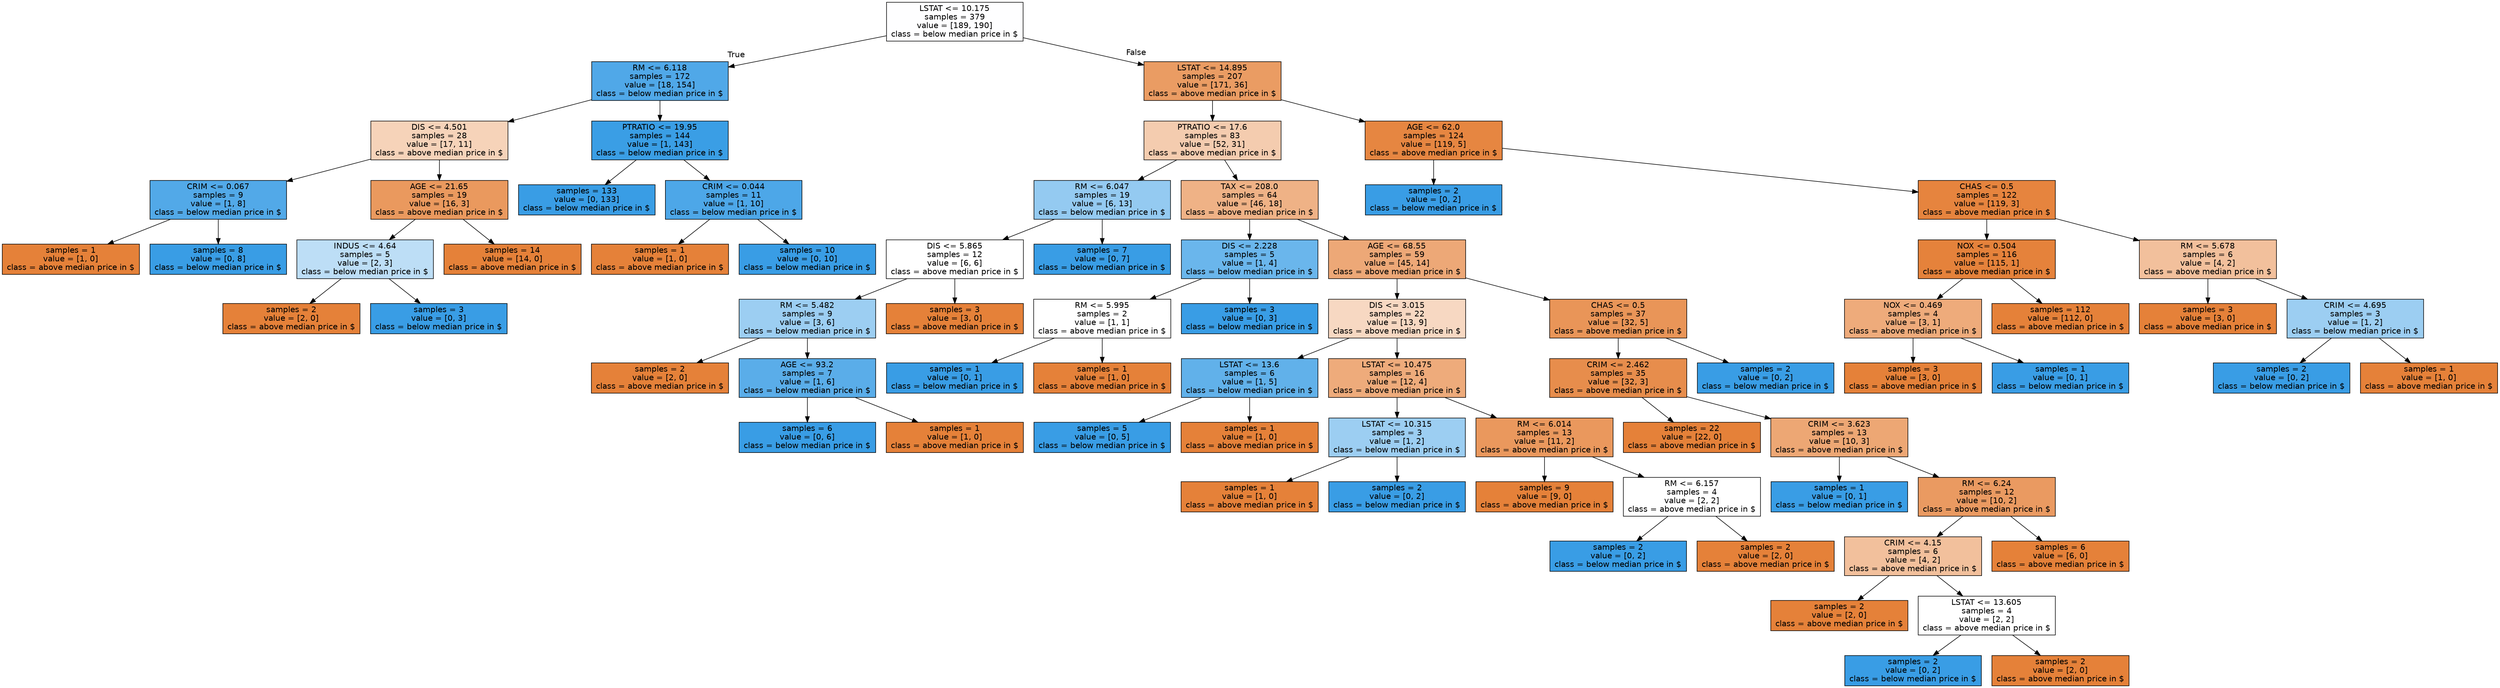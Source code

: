 digraph Tree {
node [shape=box, style="filled", color="black", fontname="helvetica"] ;
edge [fontname="helvetica"] ;
0 [label="LSTAT <= 10.175\nsamples = 379\nvalue = [189, 190]\nclass = below median price in $", fillcolor="#fefeff"] ;
1 [label="RM <= 6.118\nsamples = 172\nvalue = [18, 154]\nclass = below median price in $", fillcolor="#50a8e8"] ;
0 -> 1 [labeldistance=2.5, labelangle=45, headlabel="True"] ;
2 [label="DIS <= 4.501\nsamples = 28\nvalue = [17, 11]\nclass = above median price in $", fillcolor="#f6d3b9"] ;
1 -> 2 ;
3 [label="CRIM <= 0.067\nsamples = 9\nvalue = [1, 8]\nclass = below median price in $", fillcolor="#52a9e8"] ;
2 -> 3 ;
4 [label="samples = 1\nvalue = [1, 0]\nclass = above median price in $", fillcolor="#e58139"] ;
3 -> 4 ;
5 [label="samples = 8\nvalue = [0, 8]\nclass = below median price in $", fillcolor="#399de5"] ;
3 -> 5 ;
6 [label="AGE <= 21.65\nsamples = 19\nvalue = [16, 3]\nclass = above median price in $", fillcolor="#ea995e"] ;
2 -> 6 ;
7 [label="INDUS <= 4.64\nsamples = 5\nvalue = [2, 3]\nclass = below median price in $", fillcolor="#bddef6"] ;
6 -> 7 ;
8 [label="samples = 2\nvalue = [2, 0]\nclass = above median price in $", fillcolor="#e58139"] ;
7 -> 8 ;
9 [label="samples = 3\nvalue = [0, 3]\nclass = below median price in $", fillcolor="#399de5"] ;
7 -> 9 ;
10 [label="samples = 14\nvalue = [14, 0]\nclass = above median price in $", fillcolor="#e58139"] ;
6 -> 10 ;
11 [label="PTRATIO <= 19.95\nsamples = 144\nvalue = [1, 143]\nclass = below median price in $", fillcolor="#3a9ee5"] ;
1 -> 11 ;
12 [label="samples = 133\nvalue = [0, 133]\nclass = below median price in $", fillcolor="#399de5"] ;
11 -> 12 ;
13 [label="CRIM <= 0.044\nsamples = 11\nvalue = [1, 10]\nclass = below median price in $", fillcolor="#4da7e8"] ;
11 -> 13 ;
14 [label="samples = 1\nvalue = [1, 0]\nclass = above median price in $", fillcolor="#e58139"] ;
13 -> 14 ;
15 [label="samples = 10\nvalue = [0, 10]\nclass = below median price in $", fillcolor="#399de5"] ;
13 -> 15 ;
16 [label="LSTAT <= 14.895\nsamples = 207\nvalue = [171, 36]\nclass = above median price in $", fillcolor="#ea9c63"] ;
0 -> 16 [labeldistance=2.5, labelangle=-45, headlabel="False"] ;
17 [label="PTRATIO <= 17.6\nsamples = 83\nvalue = [52, 31]\nclass = above median price in $", fillcolor="#f4ccaf"] ;
16 -> 17 ;
18 [label="RM <= 6.047\nsamples = 19\nvalue = [6, 13]\nclass = below median price in $", fillcolor="#94caf1"] ;
17 -> 18 ;
19 [label="DIS <= 5.865\nsamples = 12\nvalue = [6, 6]\nclass = above median price in $", fillcolor="#ffffff"] ;
18 -> 19 ;
20 [label="RM <= 5.482\nsamples = 9\nvalue = [3, 6]\nclass = below median price in $", fillcolor="#9ccef2"] ;
19 -> 20 ;
21 [label="samples = 2\nvalue = [2, 0]\nclass = above median price in $", fillcolor="#e58139"] ;
20 -> 21 ;
22 [label="AGE <= 93.2\nsamples = 7\nvalue = [1, 6]\nclass = below median price in $", fillcolor="#5aade9"] ;
20 -> 22 ;
23 [label="samples = 6\nvalue = [0, 6]\nclass = below median price in $", fillcolor="#399de5"] ;
22 -> 23 ;
24 [label="samples = 1\nvalue = [1, 0]\nclass = above median price in $", fillcolor="#e58139"] ;
22 -> 24 ;
25 [label="samples = 3\nvalue = [3, 0]\nclass = above median price in $", fillcolor="#e58139"] ;
19 -> 25 ;
26 [label="samples = 7\nvalue = [0, 7]\nclass = below median price in $", fillcolor="#399de5"] ;
18 -> 26 ;
27 [label="TAX <= 208.0\nsamples = 64\nvalue = [46, 18]\nclass = above median price in $", fillcolor="#efb286"] ;
17 -> 27 ;
28 [label="DIS <= 2.228\nsamples = 5\nvalue = [1, 4]\nclass = below median price in $", fillcolor="#6ab6ec"] ;
27 -> 28 ;
29 [label="RM <= 5.995\nsamples = 2\nvalue = [1, 1]\nclass = above median price in $", fillcolor="#ffffff"] ;
28 -> 29 ;
30 [label="samples = 1\nvalue = [0, 1]\nclass = below median price in $", fillcolor="#399de5"] ;
29 -> 30 ;
31 [label="samples = 1\nvalue = [1, 0]\nclass = above median price in $", fillcolor="#e58139"] ;
29 -> 31 ;
32 [label="samples = 3\nvalue = [0, 3]\nclass = below median price in $", fillcolor="#399de5"] ;
28 -> 32 ;
33 [label="AGE <= 68.55\nsamples = 59\nvalue = [45, 14]\nclass = above median price in $", fillcolor="#eda877"] ;
27 -> 33 ;
34 [label="DIS <= 3.015\nsamples = 22\nvalue = [13, 9]\nclass = above median price in $", fillcolor="#f7d8c2"] ;
33 -> 34 ;
35 [label="LSTAT <= 13.6\nsamples = 6\nvalue = [1, 5]\nclass = below median price in $", fillcolor="#61b1ea"] ;
34 -> 35 ;
36 [label="samples = 5\nvalue = [0, 5]\nclass = below median price in $", fillcolor="#399de5"] ;
35 -> 36 ;
37 [label="samples = 1\nvalue = [1, 0]\nclass = above median price in $", fillcolor="#e58139"] ;
35 -> 37 ;
38 [label="LSTAT <= 10.475\nsamples = 16\nvalue = [12, 4]\nclass = above median price in $", fillcolor="#eeab7b"] ;
34 -> 38 ;
39 [label="LSTAT <= 10.315\nsamples = 3\nvalue = [1, 2]\nclass = below median price in $", fillcolor="#9ccef2"] ;
38 -> 39 ;
40 [label="samples = 1\nvalue = [1, 0]\nclass = above median price in $", fillcolor="#e58139"] ;
39 -> 40 ;
41 [label="samples = 2\nvalue = [0, 2]\nclass = below median price in $", fillcolor="#399de5"] ;
39 -> 41 ;
42 [label="RM <= 6.014\nsamples = 13\nvalue = [11, 2]\nclass = above median price in $", fillcolor="#ea985d"] ;
38 -> 42 ;
43 [label="samples = 9\nvalue = [9, 0]\nclass = above median price in $", fillcolor="#e58139"] ;
42 -> 43 ;
44 [label="RM <= 6.157\nsamples = 4\nvalue = [2, 2]\nclass = above median price in $", fillcolor="#ffffff"] ;
42 -> 44 ;
45 [label="samples = 2\nvalue = [0, 2]\nclass = below median price in $", fillcolor="#399de5"] ;
44 -> 45 ;
46 [label="samples = 2\nvalue = [2, 0]\nclass = above median price in $", fillcolor="#e58139"] ;
44 -> 46 ;
47 [label="CHAS <= 0.5\nsamples = 37\nvalue = [32, 5]\nclass = above median price in $", fillcolor="#e99558"] ;
33 -> 47 ;
48 [label="CRIM <= 2.462\nsamples = 35\nvalue = [32, 3]\nclass = above median price in $", fillcolor="#e78d4c"] ;
47 -> 48 ;
49 [label="samples = 22\nvalue = [22, 0]\nclass = above median price in $", fillcolor="#e58139"] ;
48 -> 49 ;
50 [label="CRIM <= 3.623\nsamples = 13\nvalue = [10, 3]\nclass = above median price in $", fillcolor="#eda774"] ;
48 -> 50 ;
51 [label="samples = 1\nvalue = [0, 1]\nclass = below median price in $", fillcolor="#399de5"] ;
50 -> 51 ;
52 [label="RM <= 6.24\nsamples = 12\nvalue = [10, 2]\nclass = above median price in $", fillcolor="#ea9a61"] ;
50 -> 52 ;
53 [label="CRIM <= 4.15\nsamples = 6\nvalue = [4, 2]\nclass = above median price in $", fillcolor="#f2c09c"] ;
52 -> 53 ;
54 [label="samples = 2\nvalue = [2, 0]\nclass = above median price in $", fillcolor="#e58139"] ;
53 -> 54 ;
55 [label="LSTAT <= 13.605\nsamples = 4\nvalue = [2, 2]\nclass = above median price in $", fillcolor="#ffffff"] ;
53 -> 55 ;
56 [label="samples = 2\nvalue = [0, 2]\nclass = below median price in $", fillcolor="#399de5"] ;
55 -> 56 ;
57 [label="samples = 2\nvalue = [2, 0]\nclass = above median price in $", fillcolor="#e58139"] ;
55 -> 57 ;
58 [label="samples = 6\nvalue = [6, 0]\nclass = above median price in $", fillcolor="#e58139"] ;
52 -> 58 ;
59 [label="samples = 2\nvalue = [0, 2]\nclass = below median price in $", fillcolor="#399de5"] ;
47 -> 59 ;
60 [label="AGE <= 62.0\nsamples = 124\nvalue = [119, 5]\nclass = above median price in $", fillcolor="#e68641"] ;
16 -> 60 ;
61 [label="samples = 2\nvalue = [0, 2]\nclass = below median price in $", fillcolor="#399de5"] ;
60 -> 61 ;
62 [label="CHAS <= 0.5\nsamples = 122\nvalue = [119, 3]\nclass = above median price in $", fillcolor="#e6843e"] ;
60 -> 62 ;
63 [label="NOX <= 0.504\nsamples = 116\nvalue = [115, 1]\nclass = above median price in $", fillcolor="#e5823b"] ;
62 -> 63 ;
64 [label="NOX <= 0.469\nsamples = 4\nvalue = [3, 1]\nclass = above median price in $", fillcolor="#eeab7b"] ;
63 -> 64 ;
65 [label="samples = 3\nvalue = [3, 0]\nclass = above median price in $", fillcolor="#e58139"] ;
64 -> 65 ;
66 [label="samples = 1\nvalue = [0, 1]\nclass = below median price in $", fillcolor="#399de5"] ;
64 -> 66 ;
67 [label="samples = 112\nvalue = [112, 0]\nclass = above median price in $", fillcolor="#e58139"] ;
63 -> 67 ;
68 [label="RM <= 5.678\nsamples = 6\nvalue = [4, 2]\nclass = above median price in $", fillcolor="#f2c09c"] ;
62 -> 68 ;
69 [label="samples = 3\nvalue = [3, 0]\nclass = above median price in $", fillcolor="#e58139"] ;
68 -> 69 ;
70 [label="CRIM <= 4.695\nsamples = 3\nvalue = [1, 2]\nclass = below median price in $", fillcolor="#9ccef2"] ;
68 -> 70 ;
71 [label="samples = 2\nvalue = [0, 2]\nclass = below median price in $", fillcolor="#399de5"] ;
70 -> 71 ;
72 [label="samples = 1\nvalue = [1, 0]\nclass = above median price in $", fillcolor="#e58139"] ;
70 -> 72 ;
}